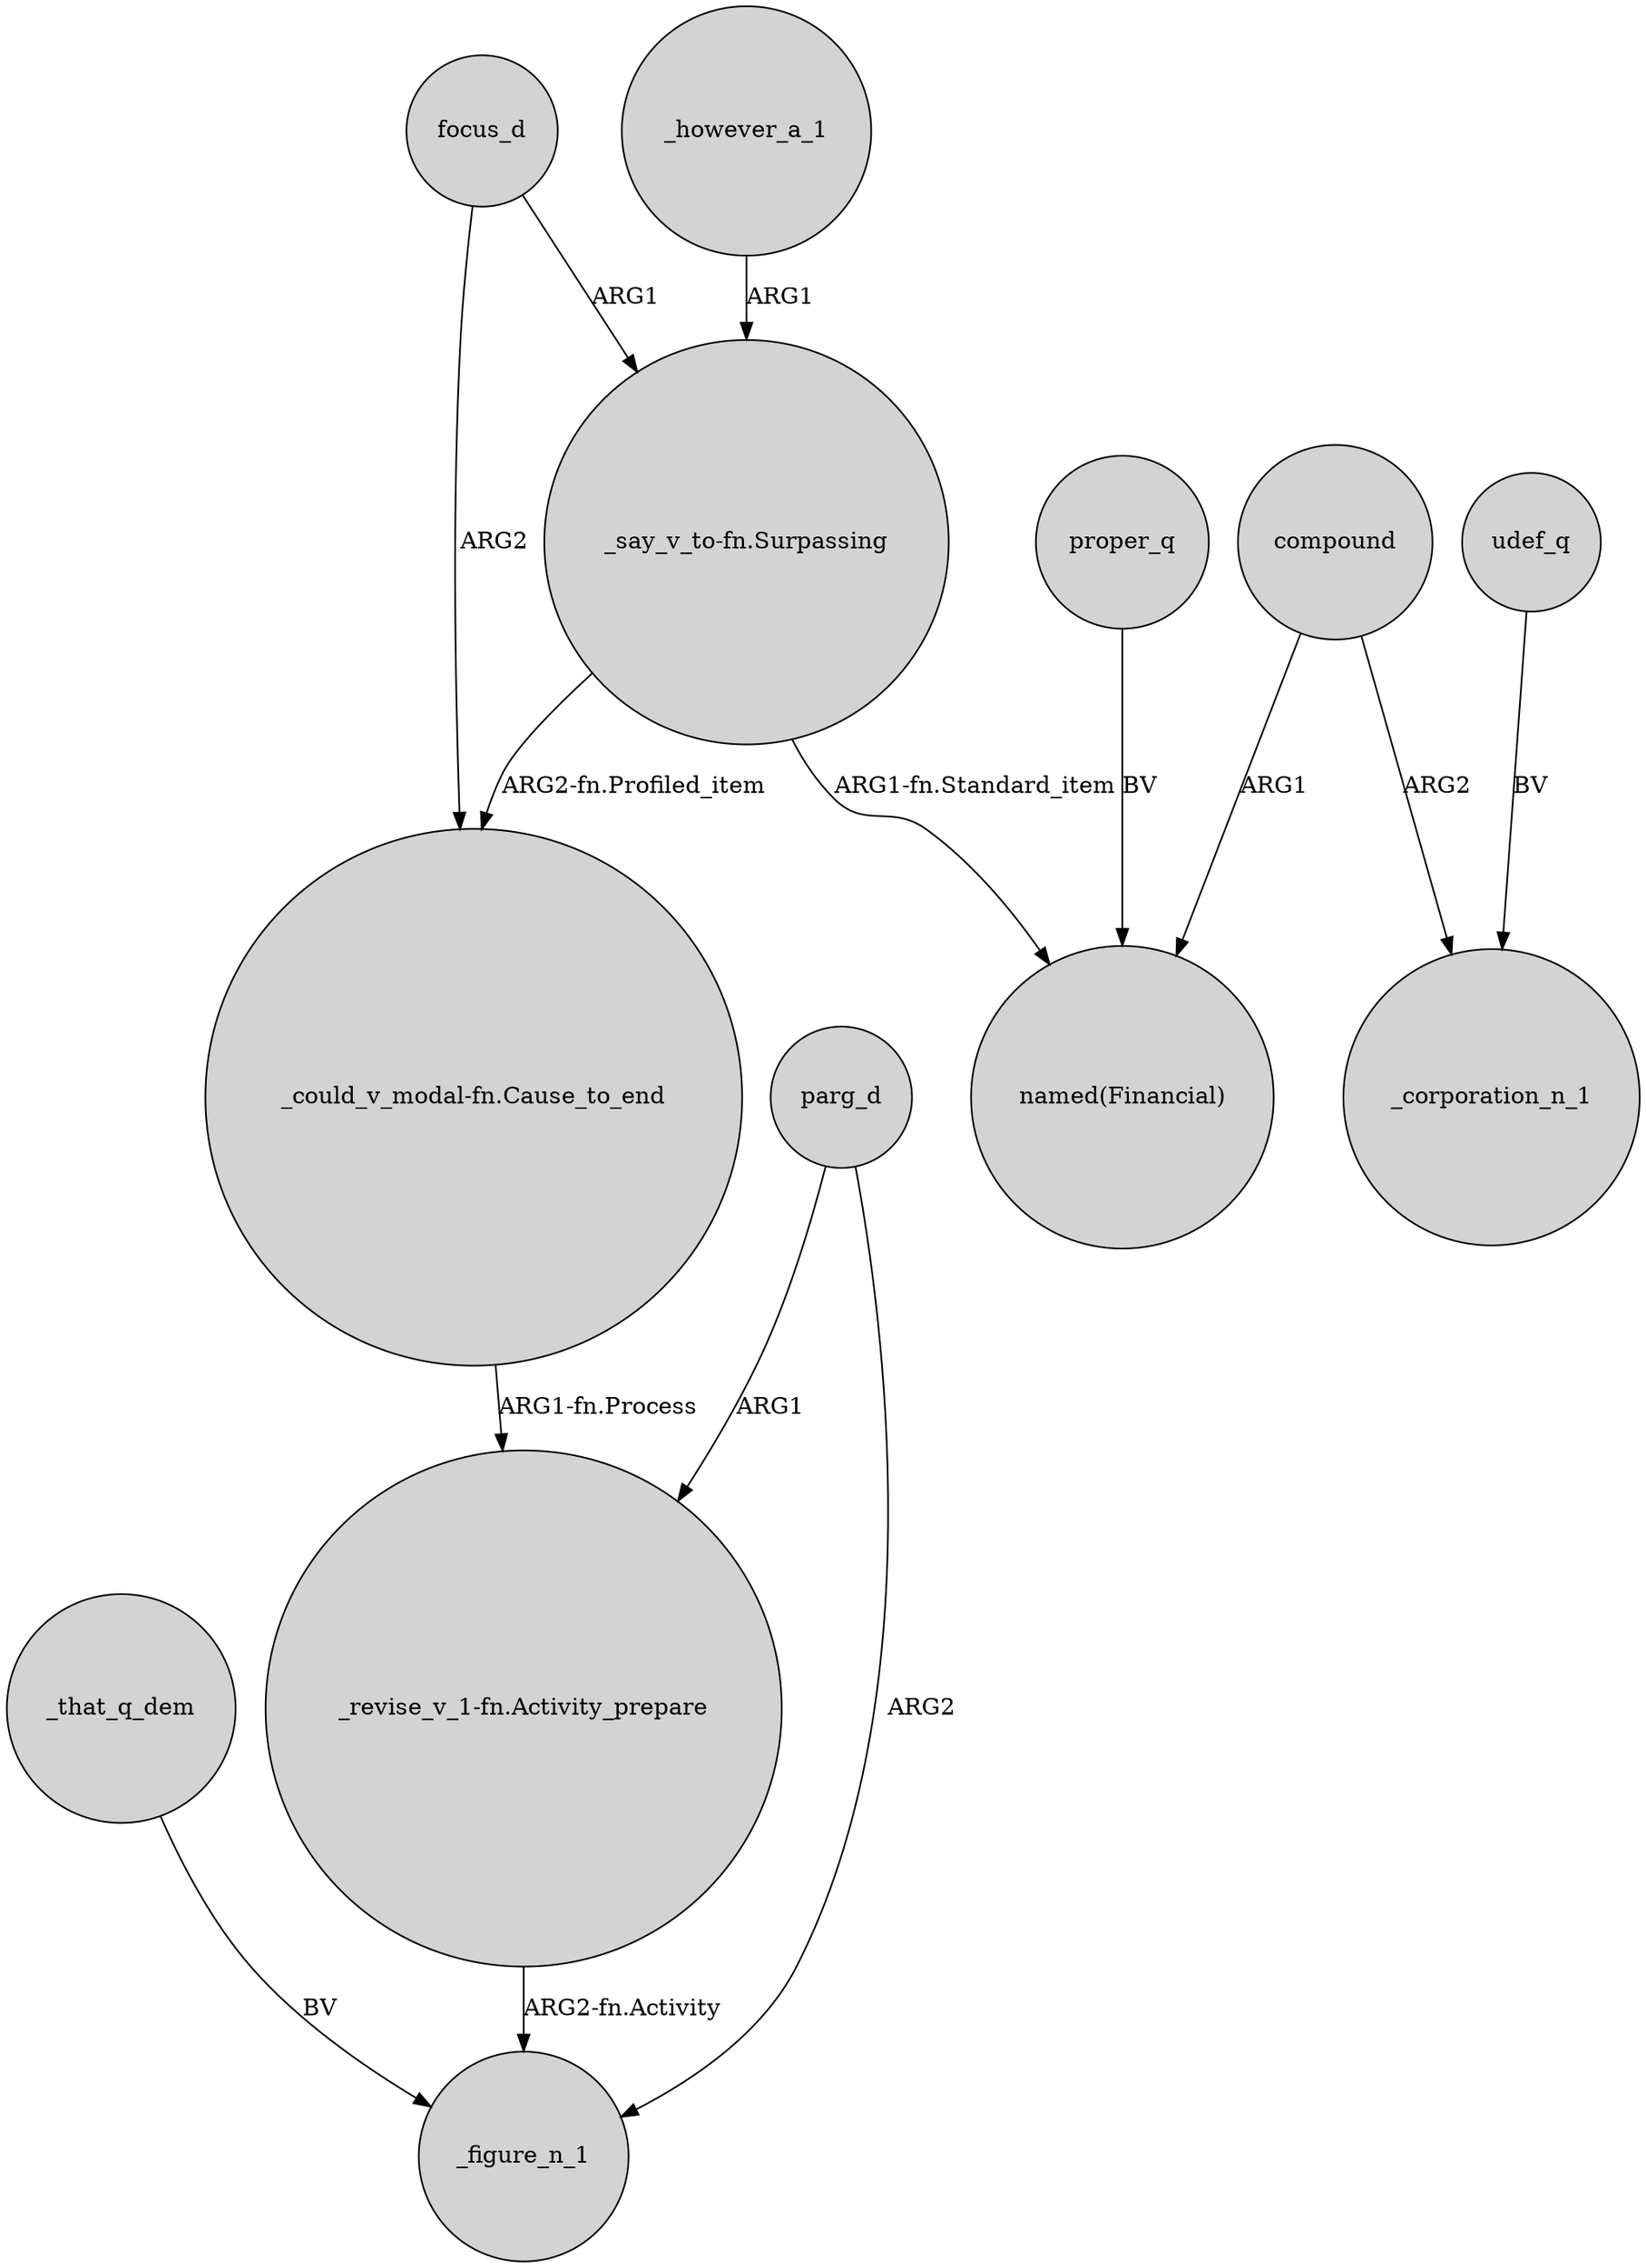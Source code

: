 digraph {
	node [shape=circle style=filled]
	"_say_v_to-fn.Surpassing" -> "_could_v_modal-fn.Cause_to_end" [label="ARG2-fn.Profiled_item"]
	compound -> _corporation_n_1 [label=ARG2]
	udef_q -> _corporation_n_1 [label=BV]
	_that_q_dem -> _figure_n_1 [label=BV]
	compound -> "named(Financial)" [label=ARG1]
	parg_d -> "_revise_v_1-fn.Activity_prepare" [label=ARG1]
	parg_d -> _figure_n_1 [label=ARG2]
	focus_d -> "_say_v_to-fn.Surpassing" [label=ARG1]
	_however_a_1 -> "_say_v_to-fn.Surpassing" [label=ARG1]
	"_say_v_to-fn.Surpassing" -> "named(Financial)" [label="ARG1-fn.Standard_item"]
	"_revise_v_1-fn.Activity_prepare" -> _figure_n_1 [label="ARG2-fn.Activity"]
	"_could_v_modal-fn.Cause_to_end" -> "_revise_v_1-fn.Activity_prepare" [label="ARG1-fn.Process"]
	proper_q -> "named(Financial)" [label=BV]
	focus_d -> "_could_v_modal-fn.Cause_to_end" [label=ARG2]
}
